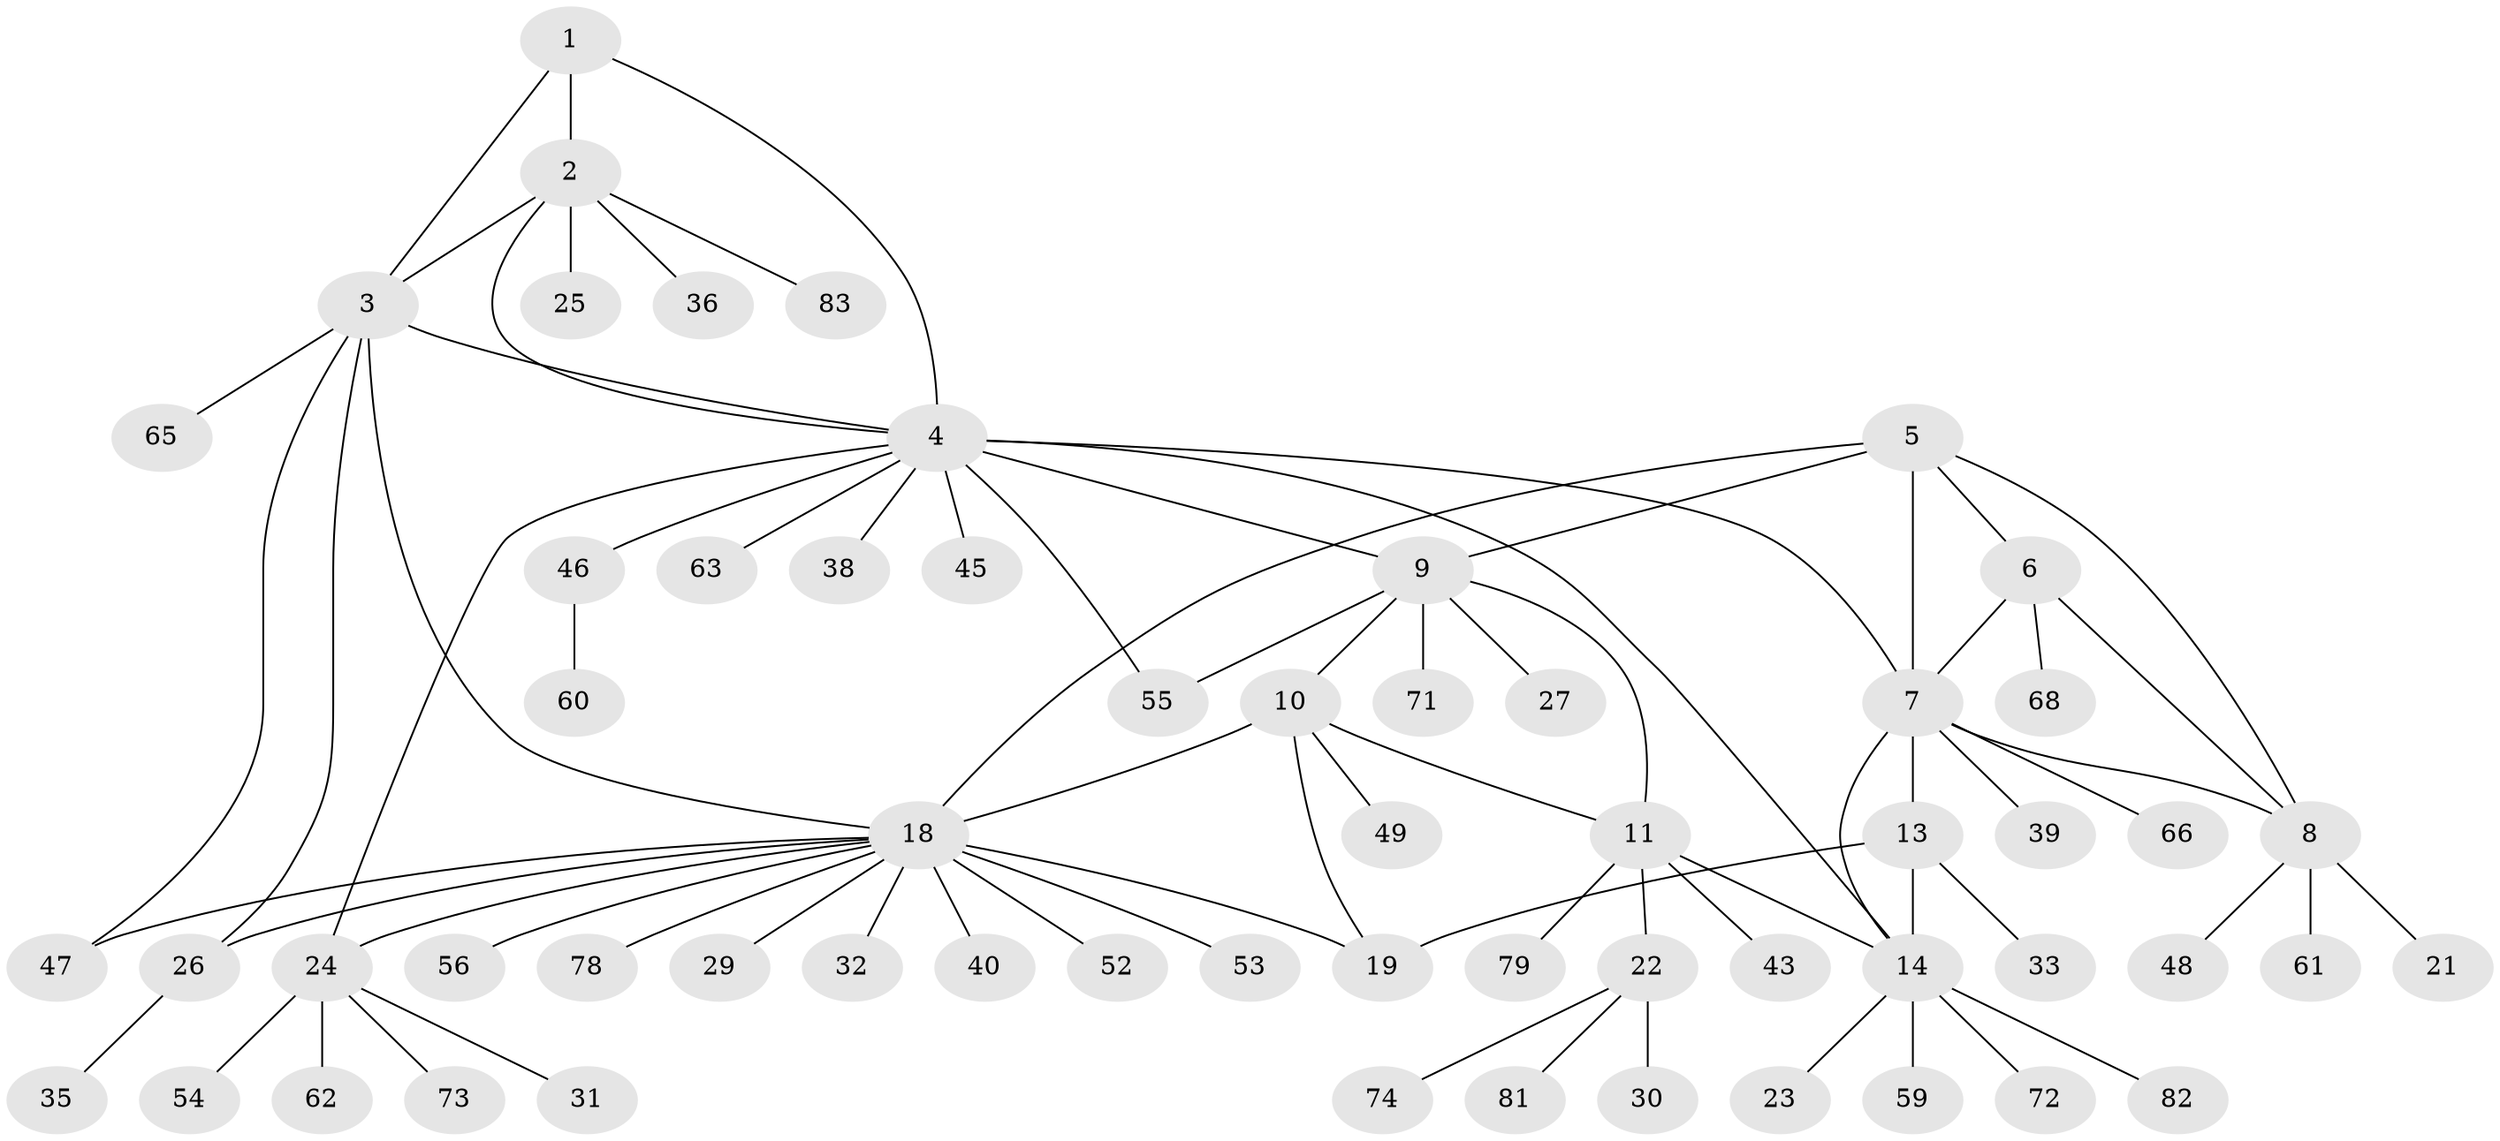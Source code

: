 // Generated by graph-tools (version 1.1) at 2025/24/03/03/25 07:24:12]
// undirected, 60 vertices, 78 edges
graph export_dot {
graph [start="1"]
  node [color=gray90,style=filled];
  1;
  2 [super="+76"];
  3 [super="+64"];
  4 [super="+58"];
  5 [super="+67"];
  6 [super="+41"];
  7 [super="+15"];
  8 [super="+42"];
  9 [super="+37"];
  10 [super="+17"];
  11 [super="+12"];
  13 [super="+57"];
  14 [super="+16"];
  18 [super="+20"];
  19;
  21 [super="+70"];
  22 [super="+51"];
  23;
  24 [super="+34"];
  25;
  26 [super="+50"];
  27 [super="+28"];
  29;
  30;
  31;
  32;
  33;
  35 [super="+44"];
  36;
  38 [super="+80"];
  39 [super="+77"];
  40;
  43;
  45;
  46 [super="+69"];
  47;
  48;
  49;
  52 [super="+75"];
  53;
  54;
  55;
  56;
  59;
  60;
  61;
  62;
  63;
  65;
  66;
  68;
  71;
  72;
  73;
  74;
  78;
  79;
  81;
  82;
  83;
  1 -- 2;
  1 -- 3;
  1 -- 4;
  2 -- 3;
  2 -- 4;
  2 -- 25;
  2 -- 36;
  2 -- 83;
  3 -- 4;
  3 -- 18;
  3 -- 26;
  3 -- 47;
  3 -- 65;
  4 -- 7;
  4 -- 9 [weight=2];
  4 -- 38;
  4 -- 45;
  4 -- 46;
  4 -- 55;
  4 -- 63;
  4 -- 24;
  4 -- 14;
  5 -- 6;
  5 -- 7;
  5 -- 8;
  5 -- 9;
  5 -- 18;
  6 -- 7;
  6 -- 8;
  6 -- 68;
  7 -- 8;
  7 -- 39;
  7 -- 66;
  7 -- 13;
  7 -- 14 [weight=2];
  8 -- 21;
  8 -- 48;
  8 -- 61;
  9 -- 10;
  9 -- 11 [weight=2];
  9 -- 27;
  9 -- 55;
  9 -- 71;
  10 -- 11 [weight=2];
  10 -- 19;
  10 -- 49;
  10 -- 18 [weight=2];
  11 -- 22;
  11 -- 14;
  11 -- 43;
  11 -- 79;
  13 -- 14 [weight=2];
  13 -- 19;
  13 -- 33;
  14 -- 23;
  14 -- 82;
  14 -- 72;
  14 -- 59;
  18 -- 19 [weight=2];
  18 -- 32;
  18 -- 40;
  18 -- 78;
  18 -- 47;
  18 -- 52;
  18 -- 53;
  18 -- 24;
  18 -- 56;
  18 -- 29;
  18 -- 26;
  22 -- 30;
  22 -- 81;
  22 -- 74;
  24 -- 31;
  24 -- 54;
  24 -- 62;
  24 -- 73;
  26 -- 35;
  46 -- 60;
}
